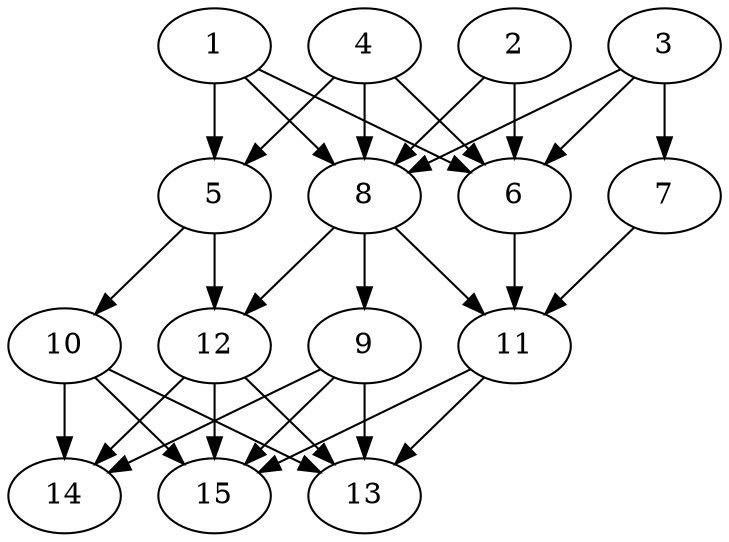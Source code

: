 // DAG automatically generated by daggen at Thu Oct  3 13:59:27 2019
// ./daggen --dot -n 15 --ccr 0.4 --fat 0.7 --regular 0.7 --density 0.9 --mindata 5242880 --maxdata 52428800 
digraph G {
  1 [size="71685120", alpha="0.14", expect_size="28674048"] 
  1 -> 5 [size ="28674048"]
  1 -> 6 [size ="28674048"]
  1 -> 8 [size ="28674048"]
  2 [size="67230720", alpha="0.08", expect_size="26892288"] 
  2 -> 6 [size ="26892288"]
  2 -> 8 [size ="26892288"]
  3 [size="117291520", alpha="0.04", expect_size="46916608"] 
  3 -> 6 [size ="46916608"]
  3 -> 7 [size ="46916608"]
  3 -> 8 [size ="46916608"]
  4 [size="114470400", alpha="0.18", expect_size="45788160"] 
  4 -> 5 [size ="45788160"]
  4 -> 6 [size ="45788160"]
  4 -> 8 [size ="45788160"]
  5 [size="74291200", alpha="0.09", expect_size="29716480"] 
  5 -> 10 [size ="29716480"]
  5 -> 12 [size ="29716480"]
  6 [size="65958400", alpha="0.11", expect_size="26383360"] 
  6 -> 11 [size ="26383360"]
  7 [size="81607680", alpha="0.06", expect_size="32643072"] 
  7 -> 11 [size ="32643072"]
  8 [size="15600640", alpha="0.06", expect_size="6240256"] 
  8 -> 9 [size ="6240256"]
  8 -> 11 [size ="6240256"]
  8 -> 12 [size ="6240256"]
  9 [size="64225280", alpha="0.20", expect_size="25690112"] 
  9 -> 13 [size ="25690112"]
  9 -> 14 [size ="25690112"]
  9 -> 15 [size ="25690112"]
  10 [size="71828480", alpha="0.03", expect_size="28731392"] 
  10 -> 13 [size ="28731392"]
  10 -> 14 [size ="28731392"]
  10 -> 15 [size ="28731392"]
  11 [size="81067520", alpha="0.03", expect_size="32427008"] 
  11 -> 13 [size ="32427008"]
  11 -> 15 [size ="32427008"]
  12 [size="45309440", alpha="0.10", expect_size="18123776"] 
  12 -> 13 [size ="18123776"]
  12 -> 14 [size ="18123776"]
  12 -> 15 [size ="18123776"]
  13 [size="91880960", alpha="0.12", expect_size="36752384"] 
  14 [size="117649920", alpha="0.15", expect_size="47059968"] 
  15 [size="103001600", alpha="0.13", expect_size="41200640"] 
}
